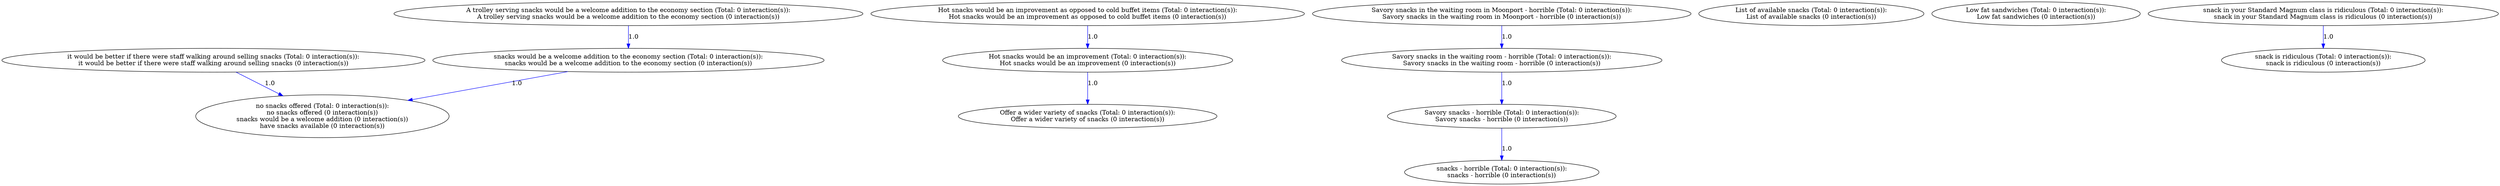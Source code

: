 digraph collapsedGraph {
"no snacks offered (Total: 0 interaction(s)):\nno snacks offered (0 interaction(s))\nsnacks would be a welcome addition (0 interaction(s))\nhave snacks available (0 interaction(s))""it would be better if there were staff walking around selling snacks (Total: 0 interaction(s)):\nit would be better if there were staff walking around selling snacks (0 interaction(s))""Offer a wider variety of snacks (Total: 0 interaction(s)):\nOffer a wider variety of snacks (0 interaction(s))""snacks would be a welcome addition to the economy section (Total: 0 interaction(s)):\nsnacks would be a welcome addition to the economy section (0 interaction(s))""Savory snacks in the waiting room in Moonport - horrible (Total: 0 interaction(s)):\nSavory snacks in the waiting room in Moonport - horrible (0 interaction(s))""List of available snacks (Total: 0 interaction(s)):\nList of available snacks (0 interaction(s))""Low fat sandwiches (Total: 0 interaction(s)):\nLow fat sandwiches (0 interaction(s))""A trolley serving snacks would be a welcome addition to the economy section (Total: 0 interaction(s)):\nA trolley serving snacks would be a welcome addition to the economy section (0 interaction(s))""snack is ridiculous (Total: 0 interaction(s)):\nsnack is ridiculous (0 interaction(s))""Hot snacks would be an improvement (Total: 0 interaction(s)):\nHot snacks would be an improvement (0 interaction(s))""snack in your Standard Magnum class is ridiculous (Total: 0 interaction(s)):\nsnack in your Standard Magnum class is ridiculous (0 interaction(s))""snacks - horrible (Total: 0 interaction(s)):\nsnacks - horrible (0 interaction(s))""Hot snacks would be an improvement as opposed to cold buffet items (Total: 0 interaction(s)):\nHot snacks would be an improvement as opposed to cold buffet items (0 interaction(s))""Savory snacks - horrible (Total: 0 interaction(s)):\nSavory snacks - horrible (0 interaction(s))""Savory snacks in the waiting room - horrible (Total: 0 interaction(s)):\nSavory snacks in the waiting room - horrible (0 interaction(s))""it would be better if there were staff walking around selling snacks (Total: 0 interaction(s)):\nit would be better if there were staff walking around selling snacks (0 interaction(s))" -> "no snacks offered (Total: 0 interaction(s)):\nno snacks offered (0 interaction(s))\nsnacks would be a welcome addition (0 interaction(s))\nhave snacks available (0 interaction(s))" [label=1.0] [color=blue]
"Savory snacks in the waiting room - horrible (Total: 0 interaction(s)):\nSavory snacks in the waiting room - horrible (0 interaction(s))" -> "Savory snacks - horrible (Total: 0 interaction(s)):\nSavory snacks - horrible (0 interaction(s))" [label=1.0] [color=blue]
"snacks would be a welcome addition to the economy section (Total: 0 interaction(s)):\nsnacks would be a welcome addition to the economy section (0 interaction(s))" -> "no snacks offered (Total: 0 interaction(s)):\nno snacks offered (0 interaction(s))\nsnacks would be a welcome addition (0 interaction(s))\nhave snacks available (0 interaction(s))" [label=1.0] [color=blue]
"Savory snacks - horrible (Total: 0 interaction(s)):\nSavory snacks - horrible (0 interaction(s))" -> "snacks - horrible (Total: 0 interaction(s)):\nsnacks - horrible (0 interaction(s))" [label=1.0] [color=blue]
"Savory snacks in the waiting room in Moonport - horrible (Total: 0 interaction(s)):\nSavory snacks in the waiting room in Moonport - horrible (0 interaction(s))" -> "Savory snacks in the waiting room - horrible (Total: 0 interaction(s)):\nSavory snacks in the waiting room - horrible (0 interaction(s))" [label=1.0] [color=blue]
"Hot snacks would be an improvement as opposed to cold buffet items (Total: 0 interaction(s)):\nHot snacks would be an improvement as opposed to cold buffet items (0 interaction(s))" -> "Hot snacks would be an improvement (Total: 0 interaction(s)):\nHot snacks would be an improvement (0 interaction(s))" [label=1.0] [color=blue]
"Hot snacks would be an improvement (Total: 0 interaction(s)):\nHot snacks would be an improvement (0 interaction(s))" -> "Offer a wider variety of snacks (Total: 0 interaction(s)):\nOffer a wider variety of snacks (0 interaction(s))" [label=1.0] [color=blue]
"snack in your Standard Magnum class is ridiculous (Total: 0 interaction(s)):\nsnack in your Standard Magnum class is ridiculous (0 interaction(s))" -> "snack is ridiculous (Total: 0 interaction(s)):\nsnack is ridiculous (0 interaction(s))" [label=1.0] [color=blue]
"A trolley serving snacks would be a welcome addition to the economy section (Total: 0 interaction(s)):\nA trolley serving snacks would be a welcome addition to the economy section (0 interaction(s))" -> "snacks would be a welcome addition to the economy section (Total: 0 interaction(s)):\nsnacks would be a welcome addition to the economy section (0 interaction(s))" [label=1.0] [color=blue]
}